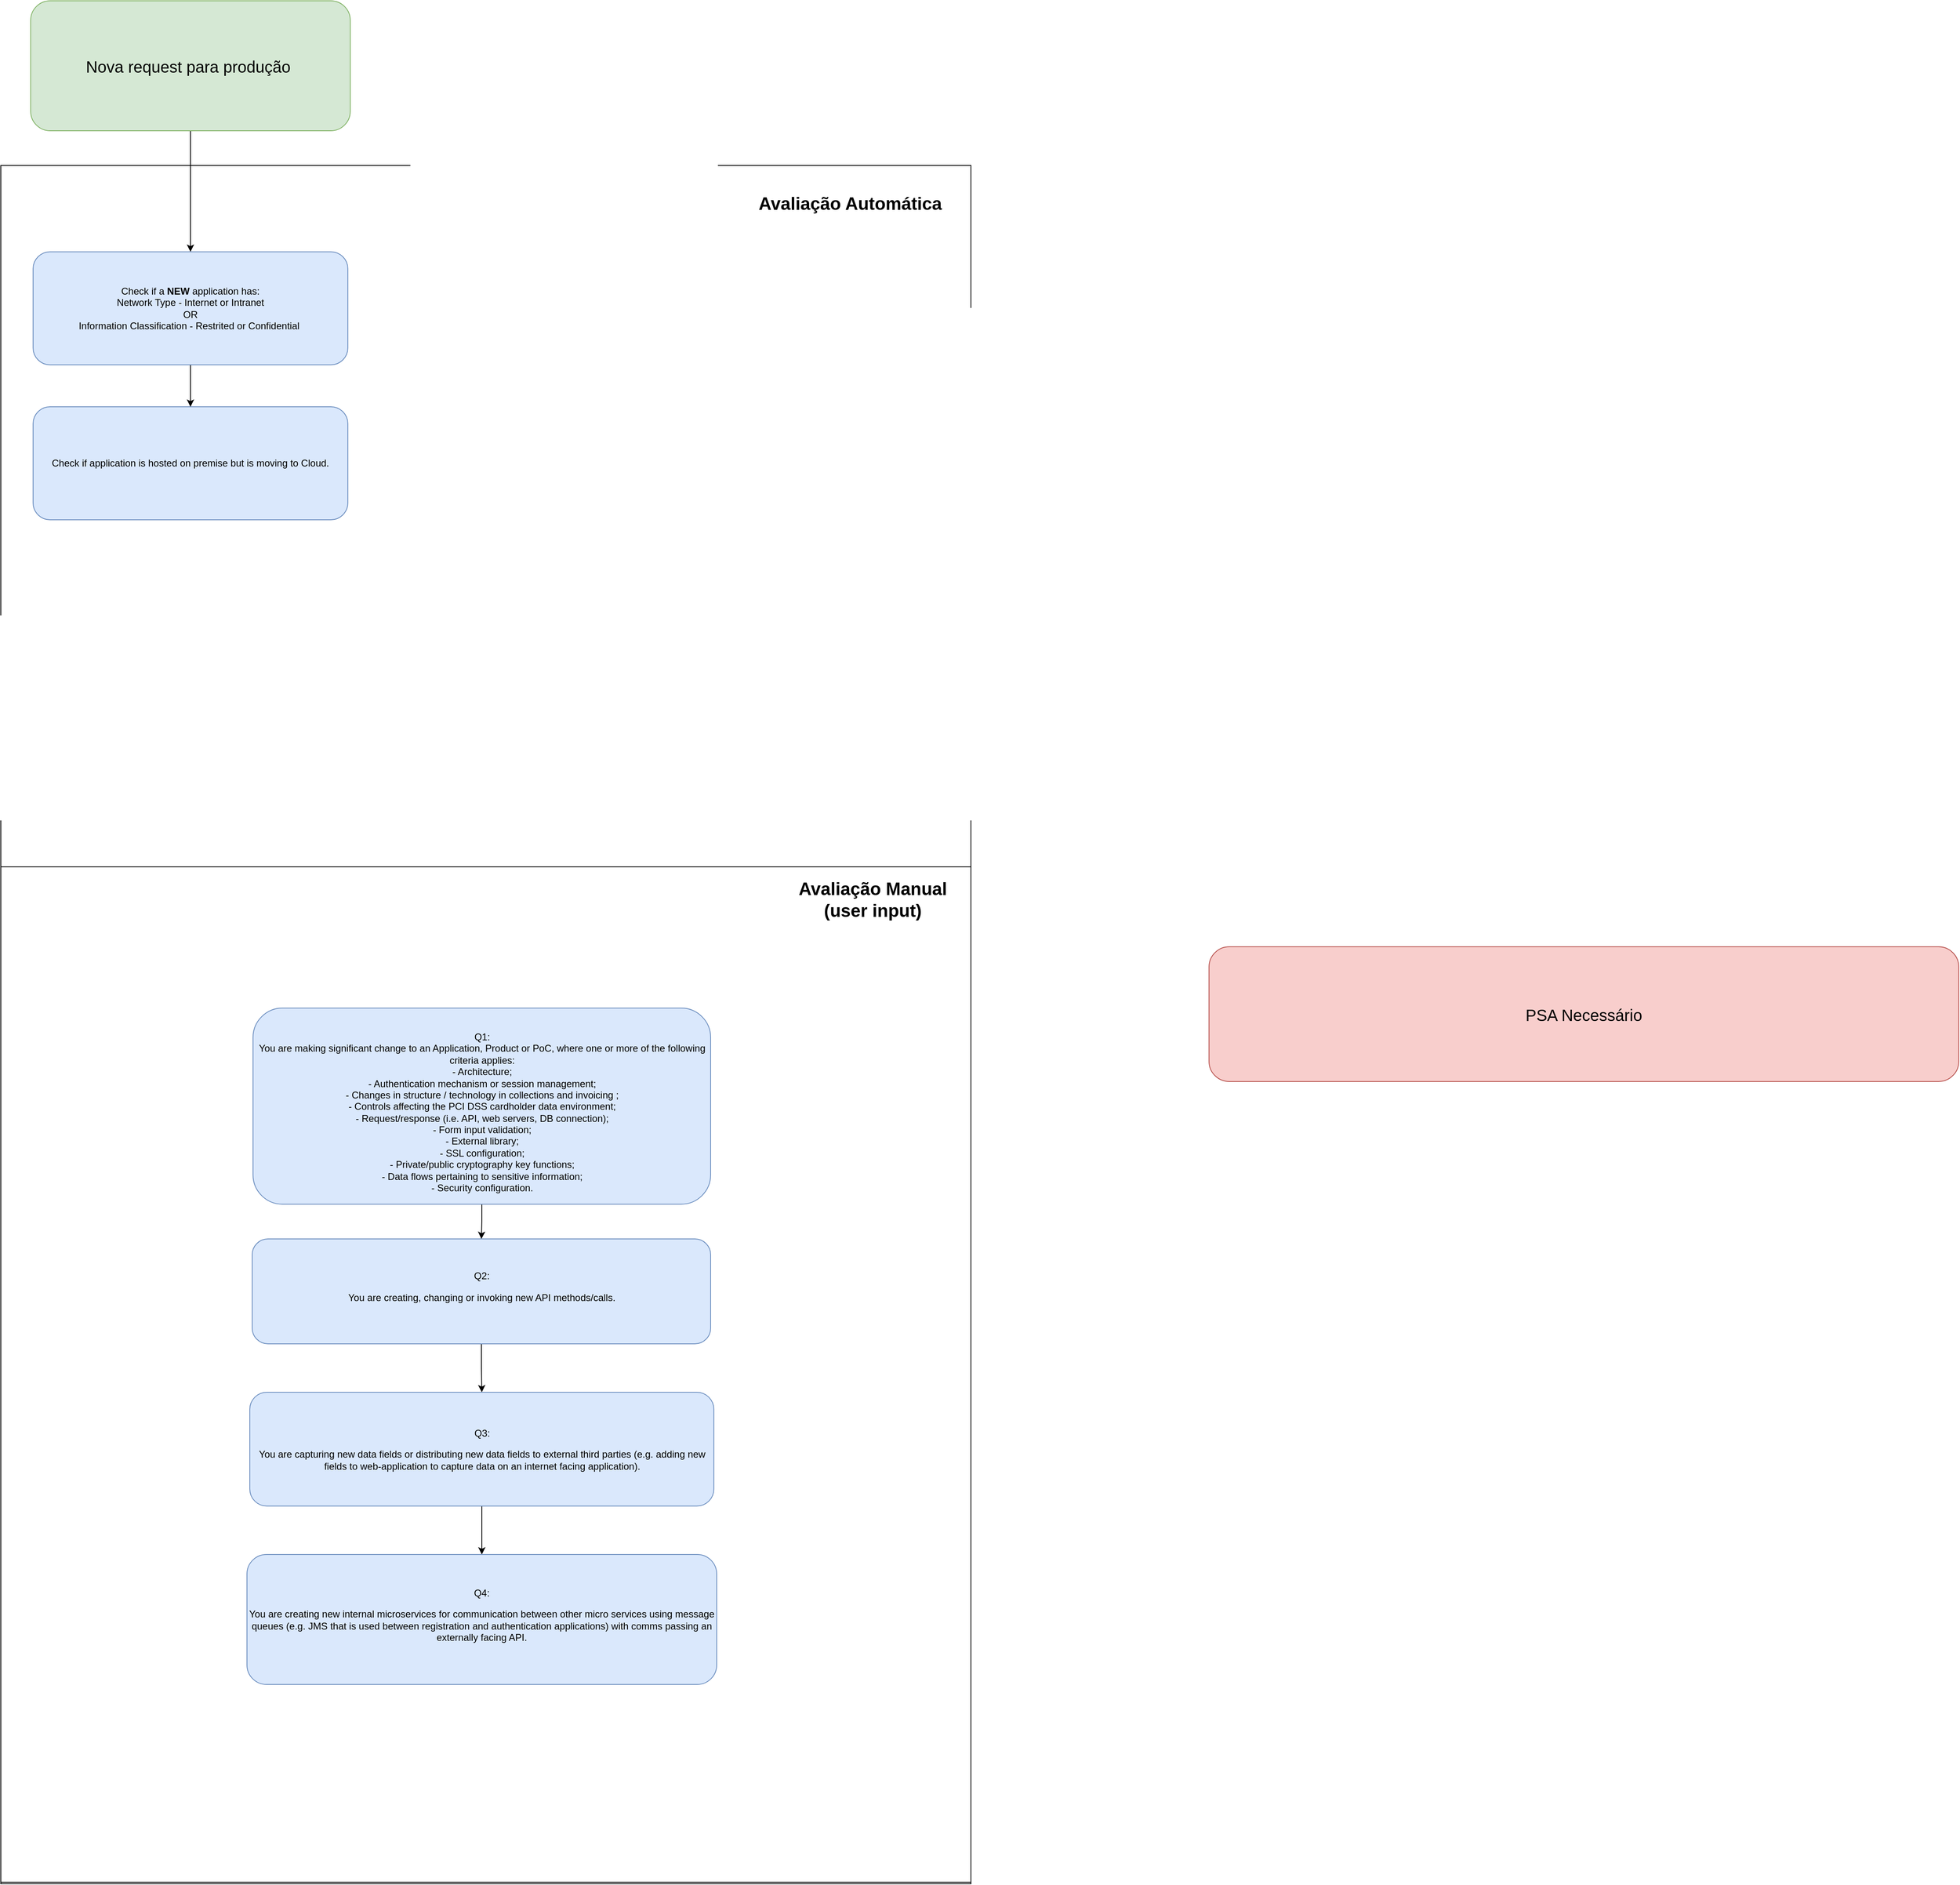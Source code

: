 <mxfile version="14.8.4" type="github">
  <diagram id="TiFRca5dtkU5tiBfq6bS" name="Page-1">
    <mxGraphModel dx="1083" dy="1981" grid="0" gridSize="10" guides="1" tooltips="1" connect="1" arrows="1" fold="1" page="0" pageScale="1" pageWidth="827" pageHeight="1169" math="0" shadow="0">
      <root>
        <mxCell id="0" />
        <mxCell id="1" parent="0" />
        <mxCell id="hBUTBRrio8c5EA31uLLS-23" value="" style="rounded=0;whiteSpace=wrap;html=1;fillColor=none;" vertex="1" parent="1">
          <mxGeometry x="650" y="55" width="1202" height="1258" as="geometry" />
        </mxCell>
        <mxCell id="hBUTBRrio8c5EA31uLLS-21" value="" style="rounded=0;whiteSpace=wrap;html=1;fillColor=none;" vertex="1" parent="1">
          <mxGeometry x="650" y="-814" width="1202" height="2129" as="geometry" />
        </mxCell>
        <mxCell id="hBUTBRrio8c5EA31uLLS-9" style="edgeStyle=orthogonalEdgeStyle;rounded=0;orthogonalLoop=1;jettySize=auto;html=1;entryX=0.5;entryY=0;entryDx=0;entryDy=0;" edge="1" parent="1" source="hBUTBRrio8c5EA31uLLS-1" target="hBUTBRrio8c5EA31uLLS-4">
          <mxGeometry relative="1" as="geometry" />
        </mxCell>
        <mxCell id="hBUTBRrio8c5EA31uLLS-1" value="&lt;br&gt;Q1:&lt;br&gt;You are making significant change to an Application, Product or PoC, where one or more of the following criteria applies:&lt;br&gt;- Architecture;&lt;br&gt;- Authentication mechanism or session management;&lt;br&gt;- Changes in structure / technology in collections and invoicing ;&lt;br&gt;- Controls affecting the PCI DSS cardholder data environment;&lt;br&gt;- Request/response (i.e. API, web servers, DB connection);&lt;br&gt;- Form input validation;&lt;br&gt;- External library;&lt;br&gt;- SSL configuration;&lt;br&gt;- Private/public cryptography key functions;&lt;br&gt;- Data flows pertaining to sensitive information;&lt;br&gt;- Security configuration." style="rounded=1;whiteSpace=wrap;html=1;fillColor=#dae8fc;strokeColor=#6c8ebf;" vertex="1" parent="1">
          <mxGeometry x="962.5" y="230" width="567" height="243" as="geometry" />
        </mxCell>
        <mxCell id="hBUTBRrio8c5EA31uLLS-10" style="edgeStyle=orthogonalEdgeStyle;rounded=0;orthogonalLoop=1;jettySize=auto;html=1;entryX=0.5;entryY=0;entryDx=0;entryDy=0;" edge="1" parent="1" source="hBUTBRrio8c5EA31uLLS-4" target="hBUTBRrio8c5EA31uLLS-5">
          <mxGeometry relative="1" as="geometry" />
        </mxCell>
        <mxCell id="hBUTBRrio8c5EA31uLLS-4" value="Q2:&lt;br&gt;&lt;p class=&quot;MsoNormal&quot;&gt;&lt;span lang=&quot;EN-US&quot;&gt;You are creating, changing or invoking new API methods/calls.&lt;/span&gt;&lt;/p&gt;" style="rounded=1;whiteSpace=wrap;html=1;fillColor=#dae8fc;strokeColor=#6c8ebf;" vertex="1" parent="1">
          <mxGeometry x="961.5" y="516" width="568" height="130" as="geometry" />
        </mxCell>
        <mxCell id="hBUTBRrio8c5EA31uLLS-11" style="edgeStyle=orthogonalEdgeStyle;rounded=0;orthogonalLoop=1;jettySize=auto;html=1;" edge="1" parent="1" source="hBUTBRrio8c5EA31uLLS-5" target="hBUTBRrio8c5EA31uLLS-6">
          <mxGeometry relative="1" as="geometry" />
        </mxCell>
        <mxCell id="hBUTBRrio8c5EA31uLLS-5" value="&lt;p class=&quot;MsoNormal&quot;&gt;Q3:&lt;/p&gt;&lt;p class=&quot;MsoNormal&quot;&gt;&lt;span lang=&quot;EN-US&quot;&gt;You are capturing new data fields or distributing new data fields to external third parties (e.g. adding new fields to web-application to capture data on an internet facing application).&lt;/span&gt;&lt;/p&gt;" style="rounded=1;whiteSpace=wrap;html=1;fillColor=#dae8fc;strokeColor=#6c8ebf;" vertex="1" parent="1">
          <mxGeometry x="958.5" y="706" width="575" height="141" as="geometry" />
        </mxCell>
        <mxCell id="hBUTBRrio8c5EA31uLLS-6" value="Q4:&lt;br&gt;&lt;p class=&quot;MsoNormal&quot;&gt;&lt;span lang=&quot;EN-US&quot;&gt;You are creating new internal microservices for communication between other micro services using message queues (e.g. JMS that is used between registration and authentication applications) with comms passing an externally facing API.&lt;/span&gt;&lt;/p&gt;" style="rounded=1;whiteSpace=wrap;html=1;fillColor=#dae8fc;strokeColor=#6c8ebf;" vertex="1" parent="1">
          <mxGeometry x="955" y="907" width="582" height="161" as="geometry" />
        </mxCell>
        <mxCell id="hBUTBRrio8c5EA31uLLS-12" value="&lt;font style=&quot;font-size: 20px&quot;&gt;PSA Necessário&lt;/font&gt;" style="rounded=1;whiteSpace=wrap;html=1;fillColor=#f8cecc;strokeColor=#b85450;" vertex="1" parent="1">
          <mxGeometry x="2147" y="154" width="929" height="167" as="geometry" />
        </mxCell>
        <mxCell id="hBUTBRrio8c5EA31uLLS-32" style="edgeStyle=orthogonalEdgeStyle;rounded=0;orthogonalLoop=1;jettySize=auto;html=1;entryX=0.5;entryY=0;entryDx=0;entryDy=0;" edge="1" parent="1" source="hBUTBRrio8c5EA31uLLS-20" target="hBUTBRrio8c5EA31uLLS-31">
          <mxGeometry relative="1" as="geometry" />
        </mxCell>
        <mxCell id="hBUTBRrio8c5EA31uLLS-20" value="&lt;font style=&quot;font-size: 20px&quot;&gt;Nova request para produção&amp;nbsp;&lt;/font&gt;" style="rounded=1;whiteSpace=wrap;html=1;fillColor=#d5e8d4;strokeColor=#82b366;" vertex="1" parent="1">
          <mxGeometry x="687" y="-1018" width="396" height="161" as="geometry" />
        </mxCell>
        <mxCell id="hBUTBRrio8c5EA31uLLS-24" value="&lt;b&gt;&lt;font style=&quot;font-size: 22px&quot;&gt;Avaliação Manual&lt;br&gt;(user input)&lt;br&gt;&lt;/font&gt;&lt;/b&gt;" style="text;html=1;strokeColor=none;fillColor=none;align=center;verticalAlign=middle;whiteSpace=wrap;rounded=0;" vertex="1" parent="1">
          <mxGeometry x="1605" y="86" width="251" height="20" as="geometry" />
        </mxCell>
        <mxCell id="hBUTBRrio8c5EA31uLLS-25" value="&lt;b&gt;&lt;font style=&quot;font-size: 22px&quot;&gt;Avaliação Automática&lt;/font&gt;&lt;/b&gt;" style="text;html=1;strokeColor=none;fillColor=none;align=center;verticalAlign=middle;whiteSpace=wrap;rounded=0;" vertex="1" parent="1">
          <mxGeometry x="1577" y="-776" width="251" height="20" as="geometry" />
        </mxCell>
        <mxCell id="hBUTBRrio8c5EA31uLLS-26" value="Check if application is hosted on premise but is moving to Cloud." style="rounded=1;whiteSpace=wrap;html=1;fillColor=#dae8fc;strokeColor=#6c8ebf;" vertex="1" parent="1">
          <mxGeometry x="690" y="-515" width="390" height="140" as="geometry" />
        </mxCell>
        <mxCell id="hBUTBRrio8c5EA31uLLS-33" style="edgeStyle=orthogonalEdgeStyle;rounded=0;orthogonalLoop=1;jettySize=auto;html=1;entryX=0.5;entryY=0;entryDx=0;entryDy=0;" edge="1" parent="1" source="hBUTBRrio8c5EA31uLLS-31" target="hBUTBRrio8c5EA31uLLS-26">
          <mxGeometry relative="1" as="geometry" />
        </mxCell>
        <mxCell id="hBUTBRrio8c5EA31uLLS-31" value="Check if a &lt;b&gt;NEW&lt;/b&gt; application has:&lt;br&gt;Network Type - Internet or Intranet&lt;br&gt;OR&lt;br&gt;Information Classification - Restrited or Confidential&amp;nbsp;" style="rounded=1;whiteSpace=wrap;html=1;fillColor=#dae8fc;strokeColor=#6c8ebf;" vertex="1" parent="1">
          <mxGeometry x="690" y="-707" width="390" height="140" as="geometry" />
        </mxCell>
      </root>
    </mxGraphModel>
  </diagram>
</mxfile>
